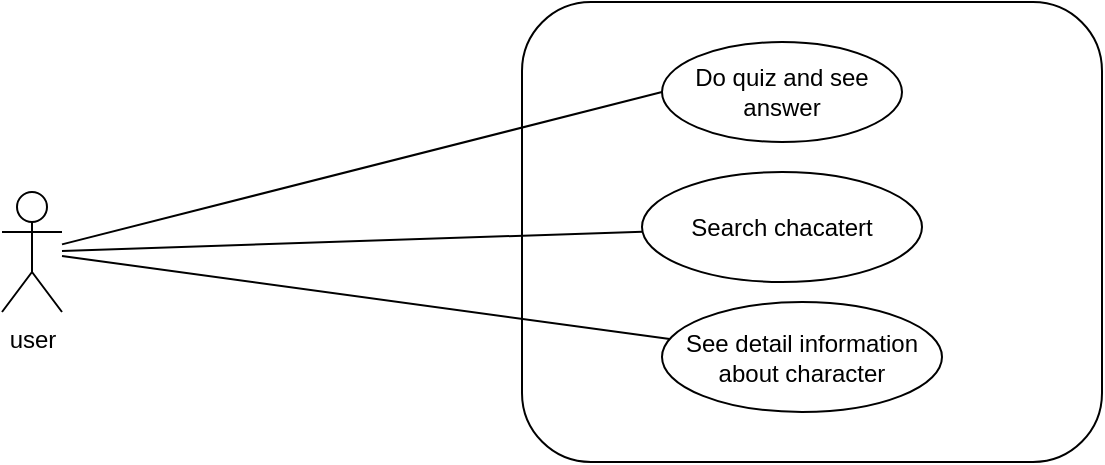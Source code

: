 <mxfile version="21.6.8" type="device">
  <diagram name="Page-1" id="EtiuexjFywVG7SFvH0tt">
    <mxGraphModel dx="1434" dy="854" grid="1" gridSize="10" guides="1" tooltips="1" connect="1" arrows="1" fold="1" page="1" pageScale="1" pageWidth="827" pageHeight="1169" math="0" shadow="0">
      <root>
        <mxCell id="0" />
        <mxCell id="1" parent="0" />
        <mxCell id="2gcxMWjhd_7XcnS0utD9-1" value="" style="rounded=1;whiteSpace=wrap;html=1;" vertex="1" parent="1">
          <mxGeometry x="360" y="260" width="290" height="230" as="geometry" />
        </mxCell>
        <mxCell id="2gcxMWjhd_7XcnS0utD9-2" value="user" style="shape=umlActor;verticalLabelPosition=bottom;verticalAlign=top;html=1;outlineConnect=0;" vertex="1" parent="1">
          <mxGeometry x="100" y="355" width="30" height="60" as="geometry" />
        </mxCell>
        <mxCell id="2gcxMWjhd_7XcnS0utD9-3" value="Search chacatert" style="ellipse;whiteSpace=wrap;html=1;" vertex="1" parent="1">
          <mxGeometry x="420" y="345" width="140" height="55" as="geometry" />
        </mxCell>
        <mxCell id="2gcxMWjhd_7XcnS0utD9-4" value="Do quiz and see answer" style="ellipse;whiteSpace=wrap;html=1;" vertex="1" parent="1">
          <mxGeometry x="430" y="280" width="120" height="50" as="geometry" />
        </mxCell>
        <mxCell id="2gcxMWjhd_7XcnS0utD9-5" value="See detail information about character" style="ellipse;whiteSpace=wrap;html=1;" vertex="1" parent="1">
          <mxGeometry x="430" y="410" width="140" height="55" as="geometry" />
        </mxCell>
        <mxCell id="2gcxMWjhd_7XcnS0utD9-6" value="" style="endArrow=none;html=1;rounded=0;entryX=0;entryY=0.5;entryDx=0;entryDy=0;" edge="1" parent="1" source="2gcxMWjhd_7XcnS0utD9-2" target="2gcxMWjhd_7XcnS0utD9-4">
          <mxGeometry width="50" height="50" relative="1" as="geometry">
            <mxPoint x="250" y="420" as="sourcePoint" />
            <mxPoint x="300" y="370" as="targetPoint" />
          </mxGeometry>
        </mxCell>
        <mxCell id="2gcxMWjhd_7XcnS0utD9-7" value="" style="endArrow=none;html=1;rounded=0;" edge="1" parent="1" source="2gcxMWjhd_7XcnS0utD9-2" target="2gcxMWjhd_7XcnS0utD9-3">
          <mxGeometry width="50" height="50" relative="1" as="geometry">
            <mxPoint x="130" y="464.81" as="sourcePoint" />
            <mxPoint x="430" y="388.81" as="targetPoint" />
          </mxGeometry>
        </mxCell>
        <mxCell id="2gcxMWjhd_7XcnS0utD9-8" value="" style="endArrow=none;html=1;rounded=0;" edge="1" parent="1" source="2gcxMWjhd_7XcnS0utD9-2" target="2gcxMWjhd_7XcnS0utD9-5">
          <mxGeometry width="50" height="50" relative="1" as="geometry">
            <mxPoint x="140" y="576" as="sourcePoint" />
            <mxPoint x="440" y="500" as="targetPoint" />
          </mxGeometry>
        </mxCell>
      </root>
    </mxGraphModel>
  </diagram>
</mxfile>
